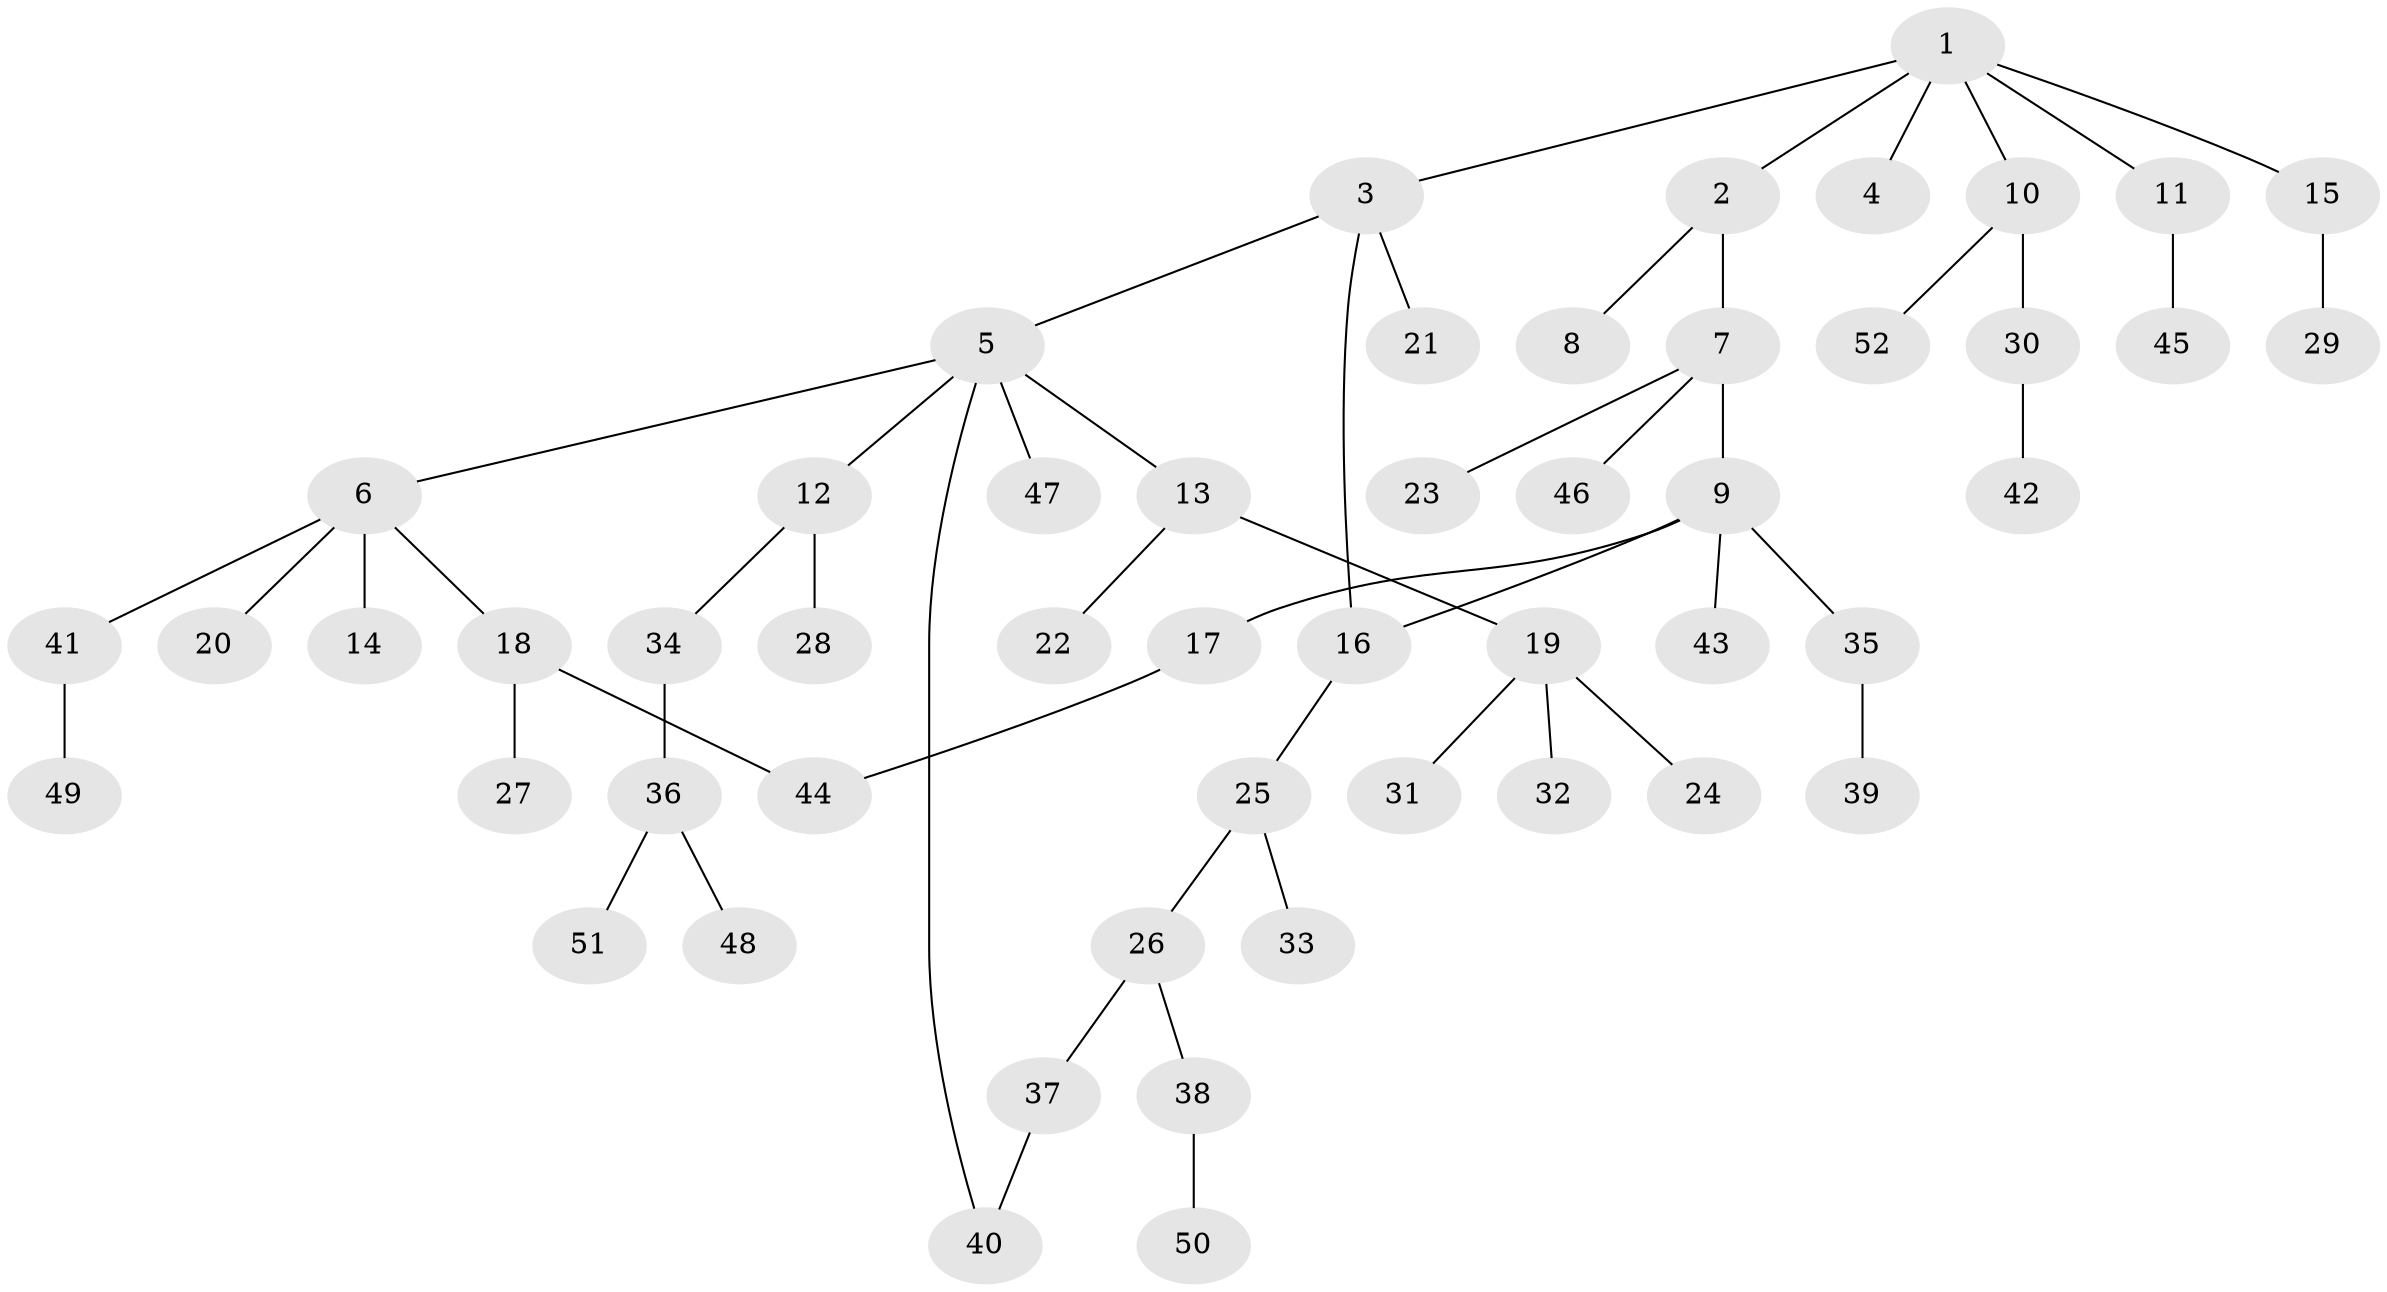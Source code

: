 // Generated by graph-tools (version 1.1) at 2025/00/03/09/25 03:00:57]
// undirected, 52 vertices, 54 edges
graph export_dot {
graph [start="1"]
  node [color=gray90,style=filled];
  1;
  2;
  3;
  4;
  5;
  6;
  7;
  8;
  9;
  10;
  11;
  12;
  13;
  14;
  15;
  16;
  17;
  18;
  19;
  20;
  21;
  22;
  23;
  24;
  25;
  26;
  27;
  28;
  29;
  30;
  31;
  32;
  33;
  34;
  35;
  36;
  37;
  38;
  39;
  40;
  41;
  42;
  43;
  44;
  45;
  46;
  47;
  48;
  49;
  50;
  51;
  52;
  1 -- 2;
  1 -- 3;
  1 -- 4;
  1 -- 10;
  1 -- 11;
  1 -- 15;
  2 -- 7;
  2 -- 8;
  3 -- 5;
  3 -- 16;
  3 -- 21;
  5 -- 6;
  5 -- 12;
  5 -- 13;
  5 -- 47;
  5 -- 40;
  6 -- 14;
  6 -- 18;
  6 -- 20;
  6 -- 41;
  7 -- 9;
  7 -- 23;
  7 -- 46;
  9 -- 17;
  9 -- 35;
  9 -- 43;
  9 -- 16;
  10 -- 30;
  10 -- 52;
  11 -- 45;
  12 -- 28;
  12 -- 34;
  13 -- 19;
  13 -- 22;
  15 -- 29;
  16 -- 25;
  17 -- 44;
  18 -- 27;
  18 -- 44;
  19 -- 24;
  19 -- 31;
  19 -- 32;
  25 -- 26;
  25 -- 33;
  26 -- 37;
  26 -- 38;
  30 -- 42;
  34 -- 36;
  35 -- 39;
  36 -- 48;
  36 -- 51;
  37 -- 40;
  38 -- 50;
  41 -- 49;
}
